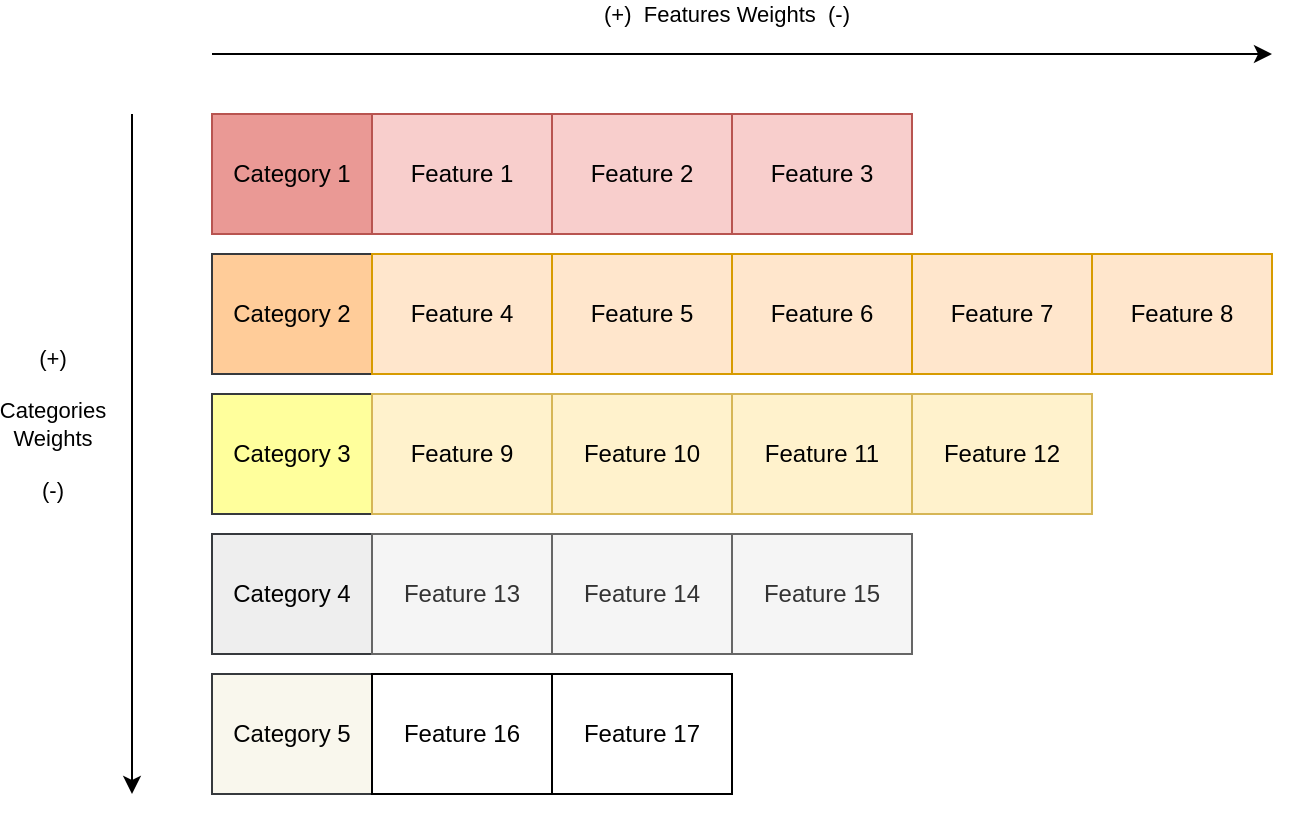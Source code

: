 <mxfile version="21.6.5" type="device">
  <diagram name="Página-1" id="4eklnUwOhGGixfhaEBbI">
    <mxGraphModel dx="1145" dy="703" grid="1" gridSize="10" guides="1" tooltips="1" connect="1" arrows="1" fold="1" page="1" pageScale="1" pageWidth="827" pageHeight="1169" math="0" shadow="0">
      <root>
        <mxCell id="0" />
        <mxCell id="1" parent="0" />
        <mxCell id="PT_H8rXOL2ZF843nsWrz-3" value="" style="group;fillColor=#ea9995;strokeColor=#b85450;container=0;" parent="1" vertex="1" connectable="0">
          <mxGeometry x="160" y="160" width="350" height="60" as="geometry" />
        </mxCell>
        <mxCell id="PT_H8rXOL2ZF843nsWrz-20" value="" style="group;fillColor=#FFFF9C;strokeColor=#36393d;container=0;" parent="1" vertex="1" connectable="0">
          <mxGeometry x="160" y="300" width="440" height="60" as="geometry" />
        </mxCell>
        <mxCell id="PT_H8rXOL2ZF843nsWrz-26" value="" style="group;fillColor=#eeeeee;strokeColor=#36393d;container=0;" parent="1" vertex="1" connectable="0">
          <mxGeometry x="160" y="370" width="350" height="60" as="geometry" />
        </mxCell>
        <mxCell id="PT_H8rXOL2ZF843nsWrz-35" value="" style="group;fillColor=#f9f7ed;strokeColor=#36393d;container=0;" parent="1" vertex="1" connectable="0">
          <mxGeometry x="160" y="440" width="260" height="60" as="geometry" />
        </mxCell>
        <mxCell id="PT_H8rXOL2ZF843nsWrz-2" value="Category 1" style="text;html=1;strokeColor=none;fillColor=none;align=center;verticalAlign=middle;whiteSpace=wrap;rounded=0;" parent="1" vertex="1">
          <mxGeometry x="140" y="175" width="120" height="30" as="geometry" />
        </mxCell>
        <mxCell id="PT_H8rXOL2ZF843nsWrz-7" value="Feature 1" style="rounded=0;whiteSpace=wrap;html=1;fillColor=#f8cecc;strokeColor=#b85450;" parent="1" vertex="1">
          <mxGeometry x="240" y="160" width="90" height="60" as="geometry" />
        </mxCell>
        <mxCell id="PT_H8rXOL2ZF843nsWrz-12" value="Feature 2" style="rounded=0;whiteSpace=wrap;html=1;fillColor=#f8cecc;strokeColor=#b85450;" parent="1" vertex="1">
          <mxGeometry x="330" y="160" width="90" height="60" as="geometry" />
        </mxCell>
        <mxCell id="PT_H8rXOL2ZF843nsWrz-13" value="Feature 3" style="rounded=0;whiteSpace=wrap;html=1;fillColor=#f8cecc;strokeColor=#b85450;" parent="1" vertex="1">
          <mxGeometry x="420" y="160" width="90" height="60" as="geometry" />
        </mxCell>
        <mxCell id="PT_H8rXOL2ZF843nsWrz-14" value="" style="group;fillColor=#ffcc99;strokeColor=#36393d;container=0;" parent="1" vertex="1" connectable="0">
          <mxGeometry x="160" y="230" width="440" height="60" as="geometry" />
        </mxCell>
        <mxCell id="PT_H8rXOL2ZF843nsWrz-22" value="Feature 8" style="rounded=0;whiteSpace=wrap;html=1;fillColor=#ffe6cc;strokeColor=#d79b00;" parent="1" vertex="1">
          <mxGeometry x="600" y="230" width="90" height="60" as="geometry" />
        </mxCell>
        <mxCell id="PT_H8rXOL2ZF843nsWrz-15" value="Category 2" style="text;html=1;strokeColor=none;fillColor=none;align=center;verticalAlign=middle;whiteSpace=wrap;rounded=0;" parent="1" vertex="1">
          <mxGeometry x="140" y="245" width="120" height="30" as="geometry" />
        </mxCell>
        <mxCell id="PT_H8rXOL2ZF843nsWrz-18" value="Feature 6" style="rounded=0;whiteSpace=wrap;html=1;fillColor=#ffe6cc;strokeColor=#d79b00;" parent="1" vertex="1">
          <mxGeometry x="420" y="230" width="90" height="60" as="geometry" />
        </mxCell>
        <mxCell id="PT_H8rXOL2ZF843nsWrz-19" value="Feature 7" style="rounded=0;whiteSpace=wrap;html=1;fillColor=#ffe6cc;strokeColor=#d79b00;" parent="1" vertex="1">
          <mxGeometry x="510" y="230" width="90" height="60" as="geometry" />
        </mxCell>
        <mxCell id="PT_H8rXOL2ZF843nsWrz-16" value="Feature 4" style="rounded=0;whiteSpace=wrap;html=1;fillColor=#ffe6cc;strokeColor=#d79b00;" parent="1" vertex="1">
          <mxGeometry x="240" y="230" width="90" height="60" as="geometry" />
        </mxCell>
        <mxCell id="PT_H8rXOL2ZF843nsWrz-17" value="Feature 5" style="rounded=0;whiteSpace=wrap;html=1;fillColor=#ffe6cc;strokeColor=#d79b00;" parent="1" vertex="1">
          <mxGeometry x="330" y="230" width="90" height="60" as="geometry" />
        </mxCell>
        <mxCell id="PT_H8rXOL2ZF843nsWrz-21" value="Category 3" style="text;html=1;strokeColor=none;fillColor=none;align=center;verticalAlign=middle;whiteSpace=wrap;rounded=0;container=0;" parent="1" vertex="1">
          <mxGeometry x="140" y="315" width="120" height="30" as="geometry" />
        </mxCell>
        <mxCell id="PT_H8rXOL2ZF843nsWrz-23" value="Feature 9" style="rounded=0;whiteSpace=wrap;html=1;container=0;fillColor=#fff2cc;strokeColor=#d6b656;" parent="1" vertex="1">
          <mxGeometry x="240" y="300" width="90" height="60" as="geometry" />
        </mxCell>
        <mxCell id="PT_H8rXOL2ZF843nsWrz-31" value="Feature 10" style="rounded=0;whiteSpace=wrap;html=1;container=0;fillColor=#fff2cc;strokeColor=#d6b656;" parent="1" vertex="1">
          <mxGeometry x="330" y="300" width="90" height="60" as="geometry" />
        </mxCell>
        <mxCell id="PT_H8rXOL2ZF843nsWrz-32" value="Feature 11" style="rounded=0;whiteSpace=wrap;html=1;container=0;fillColor=#fff2cc;strokeColor=#d6b656;" parent="1" vertex="1">
          <mxGeometry x="420" y="300" width="90" height="60" as="geometry" />
        </mxCell>
        <mxCell id="PT_H8rXOL2ZF843nsWrz-33" value="Feature 12" style="rounded=0;whiteSpace=wrap;html=1;container=0;fillColor=#fff2cc;strokeColor=#d6b656;" parent="1" vertex="1">
          <mxGeometry x="510" y="300" width="90" height="60" as="geometry" />
        </mxCell>
        <mxCell id="PT_H8rXOL2ZF843nsWrz-27" value="Category 4" style="text;html=1;strokeColor=none;fillColor=none;align=center;verticalAlign=middle;whiteSpace=wrap;rounded=0;" parent="1" vertex="1">
          <mxGeometry x="140" y="385" width="120" height="30" as="geometry" />
        </mxCell>
        <mxCell id="PT_H8rXOL2ZF843nsWrz-28" value="Feature 13" style="rounded=0;whiteSpace=wrap;html=1;fillColor=#f5f5f5;fontColor=#333333;strokeColor=#666666;" parent="1" vertex="1">
          <mxGeometry x="240" y="370" width="90" height="60" as="geometry" />
        </mxCell>
        <mxCell id="PT_H8rXOL2ZF843nsWrz-29" value="Feature 14" style="rounded=0;whiteSpace=wrap;html=1;fillColor=#f5f5f5;fontColor=#333333;strokeColor=#666666;" parent="1" vertex="1">
          <mxGeometry x="330" y="370" width="90" height="60" as="geometry" />
        </mxCell>
        <mxCell id="PT_H8rXOL2ZF843nsWrz-34" value="Feature 15" style="rounded=0;whiteSpace=wrap;html=1;fillColor=#f5f5f5;fontColor=#333333;strokeColor=#666666;" parent="1" vertex="1">
          <mxGeometry x="420" y="370" width="90" height="60" as="geometry" />
        </mxCell>
        <mxCell id="PT_H8rXOL2ZF843nsWrz-36" value="Category 5" style="text;html=1;strokeColor=none;fillColor=none;align=center;verticalAlign=middle;whiteSpace=wrap;rounded=0;" parent="1" vertex="1">
          <mxGeometry x="140" y="455" width="120" height="30" as="geometry" />
        </mxCell>
        <mxCell id="PT_H8rXOL2ZF843nsWrz-37" value="Feature 16" style="rounded=0;whiteSpace=wrap;html=1;" parent="1" vertex="1">
          <mxGeometry x="240" y="440" width="90" height="60" as="geometry" />
        </mxCell>
        <mxCell id="PT_H8rXOL2ZF843nsWrz-38" value="Feature 17" style="rounded=0;whiteSpace=wrap;html=1;" parent="1" vertex="1">
          <mxGeometry x="330" y="440" width="90" height="60" as="geometry" />
        </mxCell>
        <mxCell id="l6AwTrGG1Y8qJPoNC_j4-4" value="" style="endArrow=classic;html=1;rounded=0;" parent="1" edge="1">
          <mxGeometry width="50" height="50" relative="1" as="geometry">
            <mxPoint x="120" y="160" as="sourcePoint" />
            <mxPoint x="120" y="500" as="targetPoint" />
          </mxGeometry>
        </mxCell>
        <mxCell id="l6AwTrGG1Y8qJPoNC_j4-6" value="(+)&lt;br&gt;&lt;br&gt;Categories&lt;br&gt;Weights&lt;br&gt;&lt;br&gt;(-)" style="edgeLabel;html=1;align=center;verticalAlign=middle;resizable=0;points=[];labelBackgroundColor=none;" parent="l6AwTrGG1Y8qJPoNC_j4-4" vertex="1" connectable="0">
          <mxGeometry x="-0.186" y="-1" relative="1" as="geometry">
            <mxPoint x="-39" y="16" as="offset" />
          </mxGeometry>
        </mxCell>
        <mxCell id="l6AwTrGG1Y8qJPoNC_j4-5" value="(+)&amp;nbsp; Features Weights&amp;nbsp;&amp;nbsp;(-)" style="endArrow=classic;html=1;rounded=0;" parent="1" edge="1">
          <mxGeometry x="-0.03" y="20" width="50" height="50" relative="1" as="geometry">
            <mxPoint x="160" y="130" as="sourcePoint" />
            <mxPoint x="690" y="130" as="targetPoint" />
            <mxPoint as="offset" />
          </mxGeometry>
        </mxCell>
      </root>
    </mxGraphModel>
  </diagram>
</mxfile>
